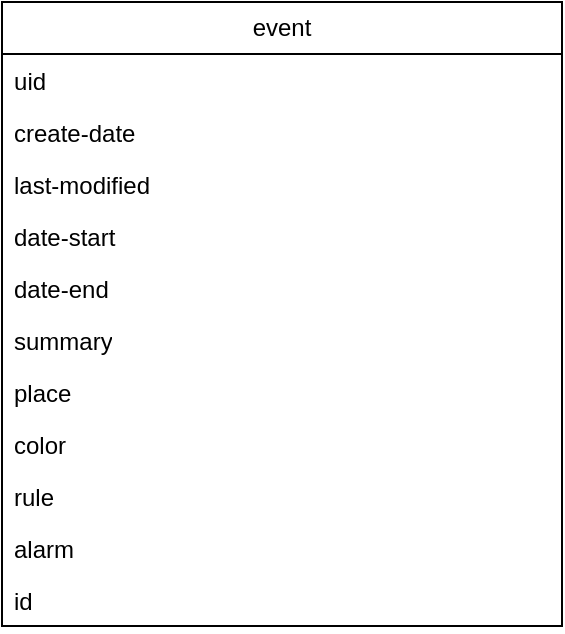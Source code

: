 <mxfile version="26.0.4">
  <diagram name="Page-1" id="gU45v6XQrpaLoiMGFr5A">
    <mxGraphModel dx="1042" dy="1631" grid="1" gridSize="10" guides="1" tooltips="1" connect="1" arrows="1" fold="1" page="1" pageScale="1" pageWidth="850" pageHeight="1100" math="0" shadow="0">
      <root>
        <mxCell id="0" />
        <mxCell id="1" parent="0" />
        <mxCell id="CO-cqYJRGCc5VkglCMrh-4" value="event" style="swimlane;fontStyle=0;childLayout=stackLayout;horizontal=1;startSize=26;fillColor=none;horizontalStack=0;resizeParent=1;resizeParentMax=0;resizeLast=0;collapsible=1;marginBottom=0;whiteSpace=wrap;html=1;" parent="1" vertex="1">
          <mxGeometry x="20" y="-450" width="280" height="312" as="geometry">
            <mxRectangle x="470" y="490" width="100" height="30" as="alternateBounds" />
          </mxGeometry>
        </mxCell>
        <mxCell id="CO-cqYJRGCc5VkglCMrh-7" value="u&lt;span style=&quot;background-color: transparent; color: light-dark(rgb(0, 0, 0), rgb(255, 255, 255));&quot;&gt;id&lt;/span&gt;" style="text;strokeColor=none;fillColor=none;align=left;verticalAlign=top;spacingLeft=4;spacingRight=4;overflow=hidden;rotatable=0;points=[[0,0.5],[1,0.5]];portConstraint=eastwest;whiteSpace=wrap;html=1;" parent="CO-cqYJRGCc5VkglCMrh-4" vertex="1">
          <mxGeometry y="26" width="280" height="26" as="geometry" />
        </mxCell>
        <mxCell id="UguVrULGGA8ZxZctYpQ2-1" value="create-date&lt;div&gt;&lt;br&gt;&lt;/div&gt;" style="text;strokeColor=none;fillColor=none;align=left;verticalAlign=top;spacingLeft=4;spacingRight=4;overflow=hidden;rotatable=0;points=[[0,0.5],[1,0.5]];portConstraint=eastwest;whiteSpace=wrap;html=1;" vertex="1" parent="CO-cqYJRGCc5VkglCMrh-4">
          <mxGeometry y="52" width="280" height="26" as="geometry" />
        </mxCell>
        <mxCell id="UguVrULGGA8ZxZctYpQ2-2" value="last-modified&lt;div&gt;&lt;br&gt;&lt;/div&gt;" style="text;strokeColor=none;fillColor=none;align=left;verticalAlign=top;spacingLeft=4;spacingRight=4;overflow=hidden;rotatable=0;points=[[0,0.5],[1,0.5]];portConstraint=eastwest;whiteSpace=wrap;html=1;" vertex="1" parent="CO-cqYJRGCc5VkglCMrh-4">
          <mxGeometry y="78" width="280" height="26" as="geometry" />
        </mxCell>
        <mxCell id="UguVrULGGA8ZxZctYpQ2-3" value="date-start" style="text;strokeColor=none;fillColor=none;align=left;verticalAlign=top;spacingLeft=4;spacingRight=4;overflow=hidden;rotatable=0;points=[[0,0.5],[1,0.5]];portConstraint=eastwest;whiteSpace=wrap;html=1;" vertex="1" parent="CO-cqYJRGCc5VkglCMrh-4">
          <mxGeometry y="104" width="280" height="26" as="geometry" />
        </mxCell>
        <mxCell id="UguVrULGGA8ZxZctYpQ2-4" value="date-end&lt;div&gt;&lt;br&gt;&lt;/div&gt;" style="text;strokeColor=none;fillColor=none;align=left;verticalAlign=top;spacingLeft=4;spacingRight=4;overflow=hidden;rotatable=0;points=[[0,0.5],[1,0.5]];portConstraint=eastwest;whiteSpace=wrap;html=1;" vertex="1" parent="CO-cqYJRGCc5VkglCMrh-4">
          <mxGeometry y="130" width="280" height="26" as="geometry" />
        </mxCell>
        <mxCell id="UguVrULGGA8ZxZctYpQ2-5" value="summary" style="text;strokeColor=none;fillColor=none;align=left;verticalAlign=top;spacingLeft=4;spacingRight=4;overflow=hidden;rotatable=0;points=[[0,0.5],[1,0.5]];portConstraint=eastwest;whiteSpace=wrap;html=1;" vertex="1" parent="CO-cqYJRGCc5VkglCMrh-4">
          <mxGeometry y="156" width="280" height="26" as="geometry" />
        </mxCell>
        <mxCell id="UguVrULGGA8ZxZctYpQ2-6" value="place" style="text;strokeColor=none;fillColor=none;align=left;verticalAlign=top;spacingLeft=4;spacingRight=4;overflow=hidden;rotatable=0;points=[[0,0.5],[1,0.5]];portConstraint=eastwest;whiteSpace=wrap;html=1;" vertex="1" parent="CO-cqYJRGCc5VkglCMrh-4">
          <mxGeometry y="182" width="280" height="26" as="geometry" />
        </mxCell>
        <mxCell id="UguVrULGGA8ZxZctYpQ2-7" value="color" style="text;strokeColor=none;fillColor=none;align=left;verticalAlign=top;spacingLeft=4;spacingRight=4;overflow=hidden;rotatable=0;points=[[0,0.5],[1,0.5]];portConstraint=eastwest;whiteSpace=wrap;html=1;" vertex="1" parent="CO-cqYJRGCc5VkglCMrh-4">
          <mxGeometry y="208" width="280" height="26" as="geometry" />
        </mxCell>
        <mxCell id="UguVrULGGA8ZxZctYpQ2-8" value="rule" style="text;strokeColor=none;fillColor=none;align=left;verticalAlign=top;spacingLeft=4;spacingRight=4;overflow=hidden;rotatable=0;points=[[0,0.5],[1,0.5]];portConstraint=eastwest;whiteSpace=wrap;html=1;" vertex="1" parent="CO-cqYJRGCc5VkglCMrh-4">
          <mxGeometry y="234" width="280" height="26" as="geometry" />
        </mxCell>
        <mxCell id="UguVrULGGA8ZxZctYpQ2-9" value="alarm" style="text;strokeColor=none;fillColor=none;align=left;verticalAlign=top;spacingLeft=4;spacingRight=4;overflow=hidden;rotatable=0;points=[[0,0.5],[1,0.5]];portConstraint=eastwest;whiteSpace=wrap;html=1;" vertex="1" parent="CO-cqYJRGCc5VkglCMrh-4">
          <mxGeometry y="260" width="280" height="26" as="geometry" />
        </mxCell>
        <mxCell id="UguVrULGGA8ZxZctYpQ2-10" value="id" style="text;strokeColor=none;fillColor=none;align=left;verticalAlign=top;spacingLeft=4;spacingRight=4;overflow=hidden;rotatable=0;points=[[0,0.5],[1,0.5]];portConstraint=eastwest;whiteSpace=wrap;html=1;" vertex="1" parent="CO-cqYJRGCc5VkglCMrh-4">
          <mxGeometry y="286" width="280" height="26" as="geometry" />
        </mxCell>
      </root>
    </mxGraphModel>
  </diagram>
</mxfile>
